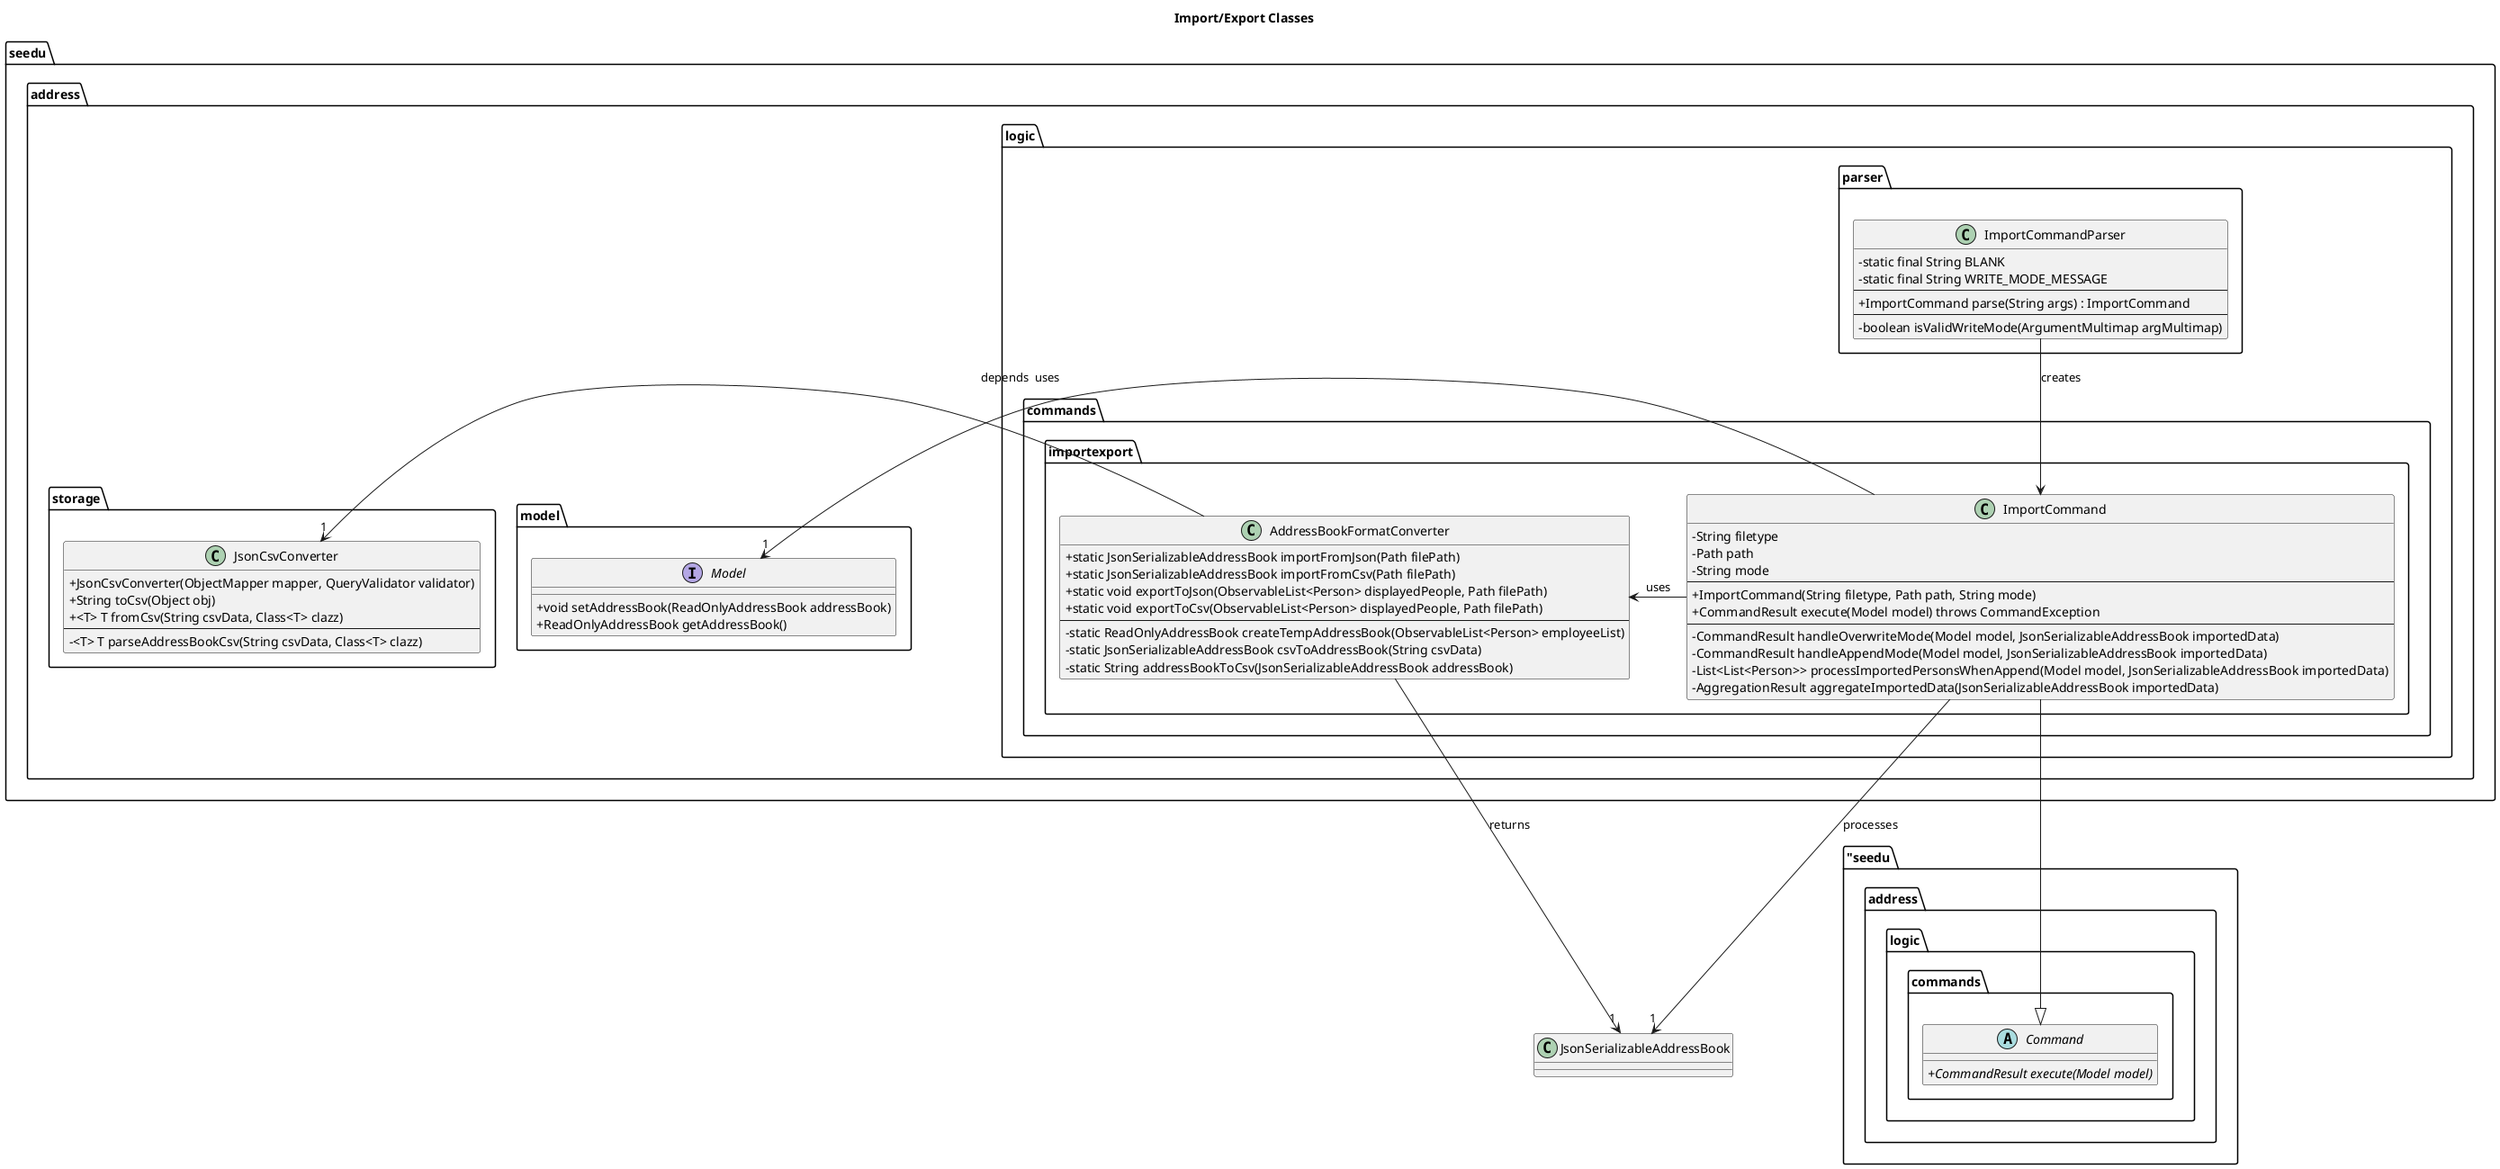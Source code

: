 @startuml
title Import/Export Classes

skinparam packageTitleFontStyle Bold
skinparam classAttributeIconSize 0

package "seedu.address.logic.parser" {
    class ImportCommandParser {
        - static final String BLANK
        - static final String WRITE_MODE_MESSAGE
        --
        + ImportCommand parse(String args) : ImportCommand
        --
        - boolean isValidWriteMode(ArgumentMultimap argMultimap)
    }
}
package seedu.address.model {
    interface Model {
        + void setAddressBook(ReadOnlyAddressBook addressBook)
        + ReadOnlyAddressBook getAddressBook()
    }
}

package "seedu.address.logic.commands {
    abstract class Command {
    + CommandResult execute(Model model) {abstract}
    }
}

package "seedu.address.logic.commands.importexport" {
    class ImportCommand {
        - String filetype
        - Path path
        - String mode
        --
        + ImportCommand(String filetype, Path path, String mode)
        + CommandResult execute(Model model) throws CommandException
        --
        - CommandResult handleOverwriteMode(Model model, JsonSerializableAddressBook importedData)
        - CommandResult handleAppendMode(Model model, JsonSerializableAddressBook importedData)
        - List<List<Person>> processImportedPersonsWhenAppend(Model model, JsonSerializableAddressBook importedData)
        - AggregationResult aggregateImportedData(JsonSerializableAddressBook importedData)
    }

    class AddressBookFormatConverter {
        + static JsonSerializableAddressBook importFromJson(Path filePath)
        + static JsonSerializableAddressBook importFromCsv(Path filePath)
        + static void exportToJson(ObservableList<Person> displayedPeople, Path filePath)
        + static void exportToCsv(ObservableList<Person> displayedPeople, Path filePath)
        --
        - static ReadOnlyAddressBook createTempAddressBook(ObservableList<Person> employeeList)
        - static JsonSerializableAddressBook csvToAddressBook(String csvData)
        - static String addressBookToCsv(JsonSerializableAddressBook addressBook)
    }
}

package "seedu.address.storage" {
    class JsonCsvConverter {
        + JsonCsvConverter(ObjectMapper mapper, QueryValidator validator)
        + String toCsv(Object obj)
        + <T> T fromCsv(String csvData, Class<T> clazz)
        --
        - <T> T parseAddressBookCsv(String csvData, Class<T> clazz)
    }
}

' Relationships
ImportCommand --|> Command
ImportCommandParser --> ImportCommand : creates
ImportCommand -> AddressBookFormatConverter : uses
ImportCommand --> "1" JsonSerializableAddressBook : processes
ImportCommand -> "1" Model : depends
AddressBookFormatConverter -> "1" JsonSerializableAddressBook : returns
AddressBookFormatConverter -> "1" JsonCsvConverter : uses

@enduml
